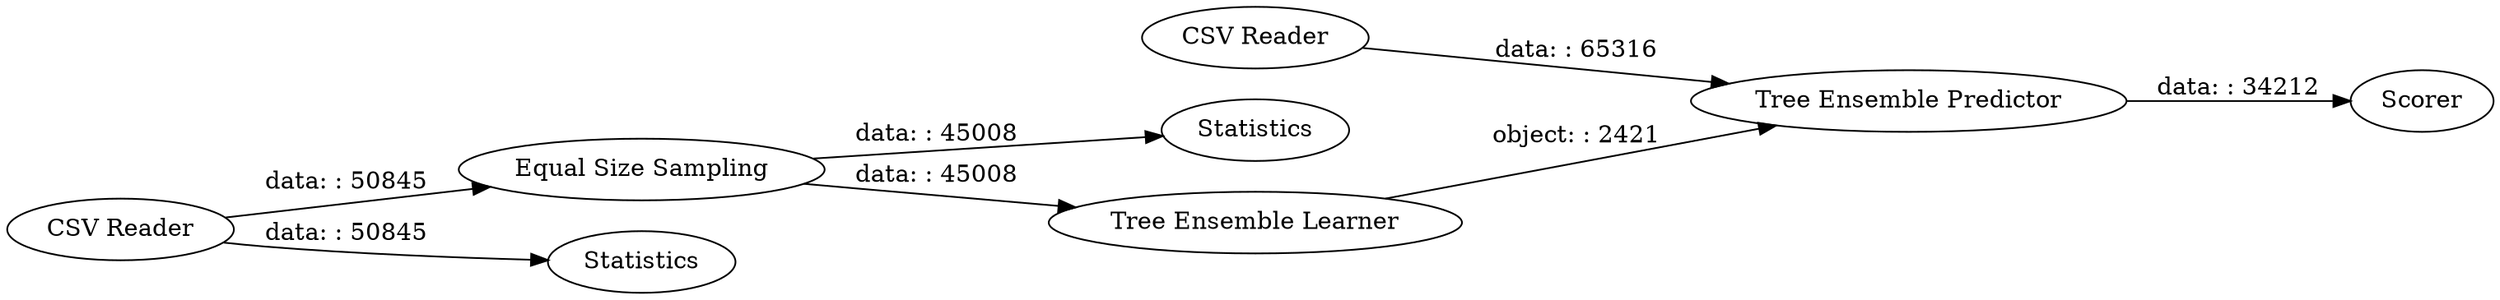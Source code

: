 digraph {
	"5171535373806434313_6" [label="Equal Size Sampling"]
	"5171535373806434313_14" [label=Scorer]
	"5171535373806434313_10" [label="CSV Reader"]
	"5171535373806434313_5" [label=Statistics]
	"5171535373806434313_13" [label="Tree Ensemble Predictor"]
	"5171535373806434313_12" [label="Tree Ensemble Learner"]
	"5171535373806434313_1" [label="CSV Reader"]
	"5171535373806434313_3" [label=Statistics]
	"5171535373806434313_1" -> "5171535373806434313_6" [label="data: : 50845"]
	"5171535373806434313_13" -> "5171535373806434313_14" [label="data: : 34212"]
	"5171535373806434313_10" -> "5171535373806434313_13" [label="data: : 65316"]
	"5171535373806434313_12" -> "5171535373806434313_13" [label="object: : 2421"]
	"5171535373806434313_6" -> "5171535373806434313_12" [label="data: : 45008"]
	"5171535373806434313_1" -> "5171535373806434313_3" [label="data: : 50845"]
	"5171535373806434313_6" -> "5171535373806434313_5" [label="data: : 45008"]
	rankdir=LR
}
